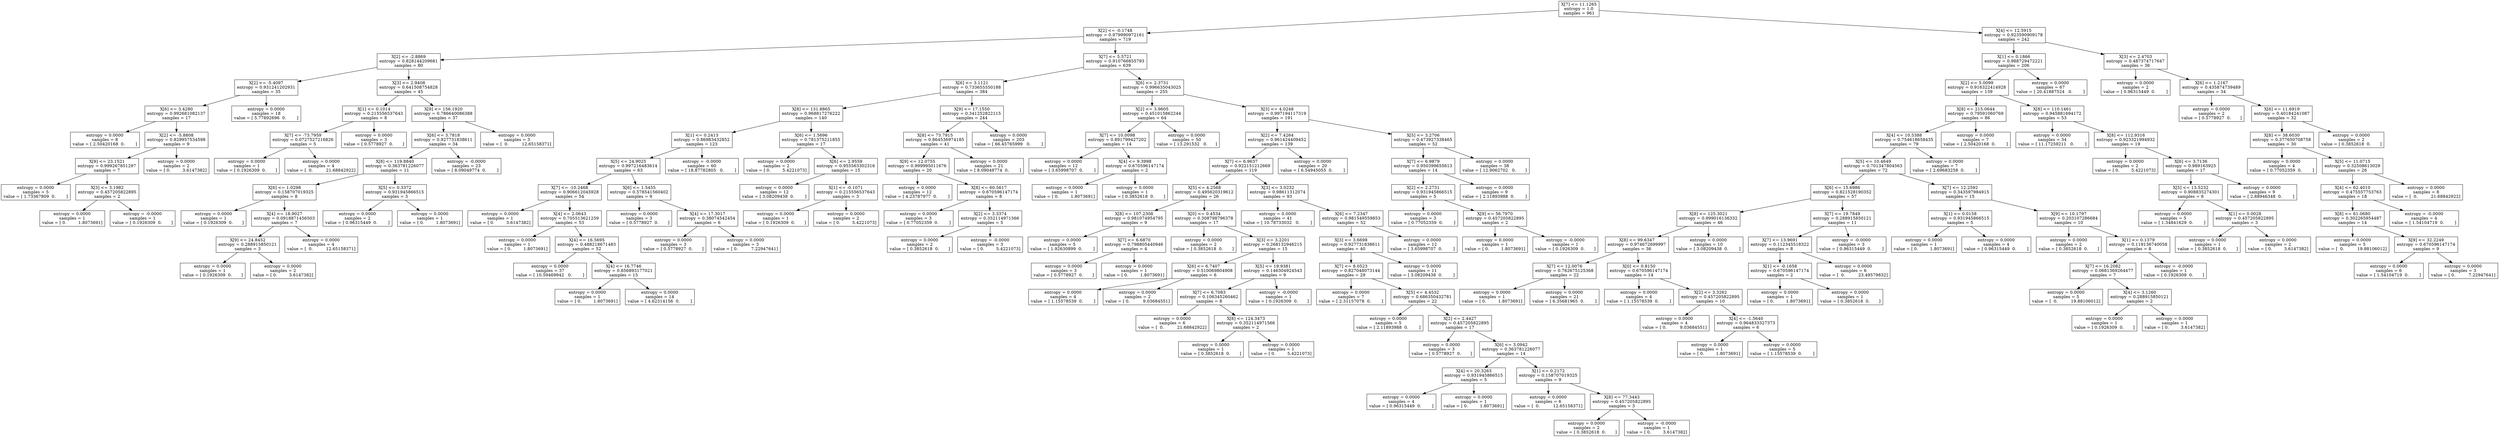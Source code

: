 digraph Tree {
0 [label="X[7] <= 11.1265\nentropy = 1.0\nsamples = 961", shape="box"] ;
1 [label="X[2] <= -0.1748\nentropy = 0.979990972161\nsamples = 719", shape="box"] ;
0 -> 1 ;
2 [label="X[2] <= -2.8869\nentropy = 0.828144209681\nsamples = 80", shape="box"] ;
1 -> 2 ;
3 [label="X[2] <= -5.4097\nentropy = 0.931241202931\nsamples = 35", shape="box"] ;
2 -> 3 ;
4 [label="X[6] <= 3.4280\nentropy = 0.992681082137\nsamples = 17", shape="box"] ;
3 -> 4 ;
5 [label="entropy = 0.0000\nsamples = 8\nvalue = [ 2.50420168  0.        ]", shape="box"] ;
4 -> 5 ;
6 [label="X[2] <= -5.8808\nentropy = 0.829957534598\nsamples = 9", shape="box"] ;
4 -> 6 ;
7 [label="X[9] <= 23.1521\nentropy = 0.999267851297\nsamples = 7", shape="box"] ;
6 -> 7 ;
8 [label="entropy = 0.0000\nsamples = 5\nvalue = [ 1.73367809  0.        ]", shape="box"] ;
7 -> 8 ;
9 [label="X[3] <= 3.1982\nentropy = 0.457205822895\nsamples = 2", shape="box"] ;
7 -> 9 ;
10 [label="entropy = 0.0000\nsamples = 1\nvalue = [ 0.         1.8073691]", shape="box"] ;
9 -> 10 ;
11 [label="entropy = -0.0000\nsamples = 1\nvalue = [ 0.1926309  0.       ]", shape="box"] ;
9 -> 11 ;
12 [label="entropy = 0.0000\nsamples = 2\nvalue = [ 0.         3.6147382]", shape="box"] ;
6 -> 12 ;
13 [label="entropy = 0.0000\nsamples = 18\nvalue = [ 5.77892696  0.        ]", shape="box"] ;
3 -> 13 ;
14 [label="X[3] <= 2.9408\nentropy = 0.641508754828\nsamples = 45", shape="box"] ;
2 -> 14 ;
15 [label="X[1] <= 0.1014\nentropy = 0.215556537643\nsamples = 8", shape="box"] ;
14 -> 15 ;
16 [label="X[7] <= -73.7959\nentropy = 0.0727527216826\nsamples = 5", shape="box"] ;
15 -> 16 ;
17 [label="entropy = 0.0000\nsamples = 1\nvalue = [ 0.1926309  0.       ]", shape="box"] ;
16 -> 17 ;
18 [label="entropy = 0.0000\nsamples = 4\nvalue = [  0.          21.68842922]", shape="box"] ;
16 -> 18 ;
19 [label="entropy = 0.0000\nsamples = 3\nvalue = [ 0.5778927  0.       ]", shape="box"] ;
15 -> 19 ;
20 [label="X[9] <= 156.1920\nentropy = 0.786640086388\nsamples = 37", shape="box"] ;
14 -> 20 ;
21 [label="X[6] <= 3.7818\nentropy = 0.927731838611\nsamples = 34", shape="box"] ;
20 -> 21 ;
22 [label="X[8] <= 119.8840\nentropy = 0.363781226077\nsamples = 11", shape="box"] ;
21 -> 22 ;
23 [label="X[6] <= 1.0298\nentropy = 0.158707019325\nsamples = 8", shape="box"] ;
22 -> 23 ;
24 [label="entropy = 0.0000\nsamples = 1\nvalue = [ 0.1926309  0.       ]", shape="box"] ;
23 -> 24 ;
25 [label="X[4] <= 18.9027\nentropy = 0.0918871456503\nsamples = 7", shape="box"] ;
23 -> 25 ;
26 [label="X[9] <= 24.8452\nentropy = 0.288915850121\nsamples = 3", shape="box"] ;
25 -> 26 ;
27 [label="entropy = 0.0000\nsamples = 1\nvalue = [ 0.1926309  0.       ]", shape="box"] ;
26 -> 27 ;
28 [label="entropy = 0.0000\nsamples = 2\nvalue = [ 0.         3.6147382]", shape="box"] ;
26 -> 28 ;
29 [label="entropy = 0.0000\nsamples = 4\nvalue = [  0.          12.65158371]", shape="box"] ;
25 -> 29 ;
30 [label="X[5] <= 0.3372\nentropy = 0.931945866515\nsamples = 3", shape="box"] ;
22 -> 30 ;
31 [label="entropy = 0.0000\nsamples = 2\nvalue = [ 0.96315449  0.        ]", shape="box"] ;
30 -> 31 ;
32 [label="entropy = 0.0000\nsamples = 1\nvalue = [ 0.         1.8073691]", shape="box"] ;
30 -> 32 ;
33 [label="entropy = -0.0000\nsamples = 23\nvalue = [ 8.09049774  0.        ]", shape="box"] ;
21 -> 33 ;
34 [label="entropy = 0.0000\nsamples = 3\nvalue = [  0.          12.65158371]", shape="box"] ;
20 -> 34 ;
35 [label="X[7] <= 5.5721\nentropy = 0.910766855793\nsamples = 639", shape="box"] ;
1 -> 35 ;
36 [label="X[6] <= 3.1121\nentropy = 0.733655550188\nsamples = 384", shape="box"] ;
35 -> 36 ;
37 [label="X[8] <= 131.8865\nentropy = 0.968817276222\nsamples = 140", shape="box"] ;
36 -> 37 ;
38 [label="X[1] <= 0.2413\nentropy = 0.86983432852\nsamples = 123", shape="box"] ;
37 -> 38 ;
39 [label="X[5] <= 24.9025\nentropy = 0.997216483614\nsamples = 63", shape="box"] ;
38 -> 39 ;
40 [label="X[7] <= -10.2468\nentropy = 0.906612045928\nsamples = 54", shape="box"] ;
39 -> 40 ;
41 [label="entropy = 0.0000\nsamples = 1\nvalue = [ 0.         3.6147382]", shape="box"] ;
40 -> 41 ;
42 [label="X[4] <= 2.0643\nentropy = 0.705513621259\nsamples = 53", shape="box"] ;
40 -> 42 ;
43 [label="entropy = 0.0000\nsamples = 1\nvalue = [ 0.         1.8073691]", shape="box"] ;
42 -> 43 ;
44 [label="X[4] <= 16.5695\nentropy = 0.488218671483\nsamples = 52", shape="box"] ;
42 -> 44 ;
45 [label="entropy = 0.0000\nsamples = 37\nvalue = [ 10.59469942   0.        ]", shape="box"] ;
44 -> 45 ;
46 [label="X[4] <= 16.7746\nentropy = 0.856893177021\nsamples = 15", shape="box"] ;
44 -> 46 ;
47 [label="entropy = 0.0000\nsamples = 1\nvalue = [ 0.         1.8073691]", shape="box"] ;
46 -> 47 ;
48 [label="entropy = 0.0000\nsamples = 14\nvalue = [ 4.62314156  0.        ]", shape="box"] ;
46 -> 48 ;
49 [label="X[6] <= 1.5455\nentropy = 0.578541560402\nsamples = 9", shape="box"] ;
39 -> 49 ;
50 [label="entropy = 0.0000\nsamples = 3\nvalue = [ 0.5778927  0.       ]", shape="box"] ;
49 -> 50 ;
51 [label="X[4] <= 17.3017\nentropy = 0.38074542454\nsamples = 6", shape="box"] ;
49 -> 51 ;
52 [label="entropy = 0.0000\nsamples = 3\nvalue = [ 0.5778927  0.       ]", shape="box"] ;
51 -> 52 ;
53 [label="entropy = 0.0000\nsamples = 3\nvalue = [ 0.          7.22947641]", shape="box"] ;
51 -> 53 ;
54 [label="entropy = -0.0000\nsamples = 60\nvalue = [ 18.87782805   0.        ]", shape="box"] ;
38 -> 54 ;
55 [label="X[6] <= 1.5696\nentropy = 0.781375211855\nsamples = 17", shape="box"] ;
37 -> 55 ;
56 [label="entropy = 0.0000\nsamples = 2\nvalue = [ 0.         5.4221073]", shape="box"] ;
55 -> 56 ;
57 [label="X[6] <= 2.9559\nentropy = 0.955563302316\nsamples = 15", shape="box"] ;
55 -> 57 ;
58 [label="entropy = 0.0000\nsamples = 12\nvalue = [ 3.08209438  0.        ]", shape="box"] ;
57 -> 58 ;
59 [label="X[1] <= -0.1071\nentropy = 0.215556537643\nsamples = 3", shape="box"] ;
57 -> 59 ;
60 [label="entropy = 0.0000\nsamples = 1\nvalue = [ 0.1926309  0.       ]", shape="box"] ;
59 -> 60 ;
61 [label="entropy = 0.0000\nsamples = 2\nvalue = [ 0.         5.4221073]", shape="box"] ;
59 -> 61 ;
62 [label="X[9] <= 17.1550\nentropy = 0.341252822115\nsamples = 244", shape="box"] ;
36 -> 62 ;
63 [label="X[8] <= 73.7915\nentropy = 0.864536974185\nsamples = 41", shape="box"] ;
62 -> 63 ;
64 [label="X[9] <= 12.0755\nentropy = 0.999995011676\nsamples = 20", shape="box"] ;
63 -> 64 ;
65 [label="entropy = 0.0000\nsamples = 12\nvalue = [ 4.23787977  0.        ]", shape="box"] ;
64 -> 65 ;
66 [label="X[8] <= 60.5617\nentropy = 0.670596147174\nsamples = 8", shape="box"] ;
64 -> 66 ;
67 [label="entropy = 0.0000\nsamples = 3\nvalue = [ 0.77052359  0.        ]", shape="box"] ;
66 -> 67 ;
68 [label="X[2] <= 3.3374\nentropy = 0.352114971566\nsamples = 5", shape="box"] ;
66 -> 68 ;
69 [label="entropy = 0.0000\nsamples = 2\nvalue = [ 0.3852618  0.       ]", shape="box"] ;
68 -> 69 ;
70 [label="entropy = -0.0000\nsamples = 3\nvalue = [ 0.         5.4221073]", shape="box"] ;
68 -> 70 ;
71 [label="entropy = 0.0000\nsamples = 21\nvalue = [ 8.09049774  0.        ]", shape="box"] ;
63 -> 71 ;
72 [label="entropy = 0.0000\nsamples = 203\nvalue = [ 66.45765999   0.        ]", shape="box"] ;
62 -> 72 ;
73 [label="X[6] <= 2.3731\nentropy = 0.996635043025\nsamples = 255", shape="box"] ;
35 -> 73 ;
74 [label="X[2] <= 3.9605\nentropy = 0.451015862244\nsamples = 64", shape="box"] ;
73 -> 74 ;
75 [label="X[7] <= 10.0098\nentropy = 0.891799427202\nsamples = 14", shape="box"] ;
74 -> 75 ;
76 [label="entropy = 0.0000\nsamples = 12\nvalue = [ 3.65998707  0.        ]", shape="box"] ;
75 -> 76 ;
77 [label="X[4] <= 9.3998\nentropy = 0.670596147174\nsamples = 2", shape="box"] ;
75 -> 77 ;
78 [label="entropy = 0.0000\nsamples = 1\nvalue = [ 0.         1.8073691]", shape="box"] ;
77 -> 78 ;
79 [label="entropy = 0.0000\nsamples = 1\nvalue = [ 0.3852618  0.       ]", shape="box"] ;
77 -> 79 ;
80 [label="entropy = 0.0000\nsamples = 50\nvalue = [ 13.291532   0.      ]", shape="box"] ;
74 -> 80 ;
81 [label="X[3] <= 4.0248\nentropy = 0.997194117319\nsamples = 191", shape="box"] ;
73 -> 81 ;
82 [label="X[2] <= 7.4264\nentropy = 0.961424409452\nsamples = 139", shape="box"] ;
81 -> 82 ;
83 [label="X[7] <= 6.9637\nentropy = 0.922151212669\nsamples = 119", shape="box"] ;
82 -> 83 ;
84 [label="X[5] <= 4.2568\nentropy = 0.495620319612\nsamples = 26", shape="box"] ;
83 -> 84 ;
85 [label="X[8] <= 107.2308\nentropy = 0.981074954795\nsamples = 9", shape="box"] ;
84 -> 85 ;
86 [label="entropy = 0.0000\nsamples = 5\nvalue = [ 1.92630899  0.        ]", shape="box"] ;
85 -> 86 ;
87 [label="X[7] <= 6.6870\nentropy = 0.798805440946\nsamples = 4", shape="box"] ;
85 -> 87 ;
88 [label="entropy = 0.0000\nsamples = 3\nvalue = [ 0.5778927  0.       ]", shape="box"] ;
87 -> 88 ;
89 [label="entropy = 0.0000\nsamples = 1\nvalue = [ 0.         1.8073691]", shape="box"] ;
87 -> 89 ;
90 [label="X[0] <= 0.4534\nentropy = 0.308798796378\nsamples = 17", shape="box"] ;
84 -> 90 ;
91 [label="entropy = 0.0000\nsamples = 2\nvalue = [ 0.3852618  0.       ]", shape="box"] ;
90 -> 91 ;
92 [label="X[3] <= 3.2201\nentropy = 0.268132946215\nsamples = 15", shape="box"] ;
90 -> 92 ;
93 [label="X[6] <= 6.7407\nentropy = 0.510069804908\nsamples = 6", shape="box"] ;
92 -> 93 ;
94 [label="entropy = 0.0000\nsamples = 4\nvalue = [ 1.15578539  0.        ]", shape="box"] ;
93 -> 94 ;
95 [label="entropy = 0.0000\nsamples = 2\nvalue = [ 0.          9.03684551]", shape="box"] ;
93 -> 95 ;
96 [label="X[5] <= 19.9381\nentropy = 0.146304924543\nsamples = 9", shape="box"] ;
92 -> 96 ;
97 [label="X[7] <= 6.7083\nentropy = 0.106345260462\nsamples = 8", shape="box"] ;
96 -> 97 ;
98 [label="entropy = 0.0000\nsamples = 6\nvalue = [  0.          21.68842922]", shape="box"] ;
97 -> 98 ;
99 [label="X[8] <= 124.3473\nentropy = 0.352114971566\nsamples = 2", shape="box"] ;
97 -> 99 ;
100 [label="entropy = 0.0000\nsamples = 1\nvalue = [ 0.3852618  0.       ]", shape="box"] ;
99 -> 100 ;
101 [label="entropy = 0.0000\nsamples = 1\nvalue = [ 0.         5.4221073]", shape="box"] ;
99 -> 101 ;
102 [label="entropy = -0.0000\nsamples = 1\nvalue = [ 0.1926309  0.       ]", shape="box"] ;
96 -> 102 ;
103 [label="X[3] <= 3.0232\nentropy = 0.98611312074\nsamples = 93", shape="box"] ;
83 -> 103 ;
104 [label="entropy = 0.0000\nsamples = 41\nvalue = [ 10.78733032   0.        ]", shape="box"] ;
103 -> 104 ;
105 [label="X[6] <= 7.2347\nentropy = 0.981549559853\nsamples = 52", shape="box"] ;
103 -> 105 ;
106 [label="X[3] <= 3.6698\nentropy = 0.927731838611\nsamples = 40", shape="box"] ;
105 -> 106 ;
107 [label="X[7] <= 8.0523\nentropy = 0.827048073144\nsamples = 29", shape="box"] ;
106 -> 107 ;
108 [label="entropy = 0.0000\nsamples = 7\nvalue = [ 2.31157078  0.        ]", shape="box"] ;
107 -> 108 ;
109 [label="X[5] <= 4.4532\nentropy = 0.686350432781\nsamples = 22", shape="box"] ;
107 -> 109 ;
110 [label="entropy = 0.0000\nsamples = 5\nvalue = [ 2.11893988  0.        ]", shape="box"] ;
109 -> 110 ;
111 [label="X[2] <= 2.4427\nentropy = 0.457205822895\nsamples = 17", shape="box"] ;
109 -> 111 ;
112 [label="entropy = 0.0000\nsamples = 3\nvalue = [ 0.5778927  0.       ]", shape="box"] ;
111 -> 112 ;
113 [label="X[6] <= 3.0942\nentropy = 0.363781226077\nsamples = 14", shape="box"] ;
111 -> 113 ;
114 [label="X[4] <= 20.3263\nentropy = 0.931945866515\nsamples = 5", shape="box"] ;
113 -> 114 ;
115 [label="entropy = 0.0000\nsamples = 4\nvalue = [ 0.96315449  0.        ]", shape="box"] ;
114 -> 115 ;
116 [label="entropy = 0.0000\nsamples = 1\nvalue = [ 0.         1.8073691]", shape="box"] ;
114 -> 116 ;
117 [label="X[1] <= 0.2172\nentropy = 0.158707019325\nsamples = 9", shape="box"] ;
113 -> 117 ;
118 [label="entropy = 0.0000\nsamples = 6\nvalue = [  0.          12.65158371]", shape="box"] ;
117 -> 118 ;
119 [label="X[8] <= 77.3443\nentropy = 0.457205822895\nsamples = 3", shape="box"] ;
117 -> 119 ;
120 [label="entropy = 0.0000\nsamples = 2\nvalue = [ 0.3852618  0.       ]", shape="box"] ;
119 -> 120 ;
121 [label="entropy = -0.0000\nsamples = 1\nvalue = [ 0.         3.6147382]", shape="box"] ;
119 -> 121 ;
122 [label="entropy = 0.0000\nsamples = 11\nvalue = [ 3.08209438  0.        ]", shape="box"] ;
106 -> 122 ;
123 [label="entropy = 0.0000\nsamples = 12\nvalue = [ 3.65998707  0.        ]", shape="box"] ;
105 -> 123 ;
124 [label="entropy = 0.0000\nsamples = 20\nvalue = [ 6.54945055  0.        ]", shape="box"] ;
82 -> 124 ;
125 [label="X[5] <= 3.2706\nentropy = 0.473927338465\nsamples = 52", shape="box"] ;
81 -> 125 ;
126 [label="X[7] <= 6.9879\nentropy = 0.950399655613\nsamples = 14", shape="box"] ;
125 -> 126 ;
127 [label="X[2] <= 2.2731\nentropy = 0.931945866515\nsamples = 5", shape="box"] ;
126 -> 127 ;
128 [label="entropy = 0.0000\nsamples = 3\nvalue = [ 0.77052359  0.        ]", shape="box"] ;
127 -> 128 ;
129 [label="X[9] <= 56.7970\nentropy = 0.457205822895\nsamples = 2", shape="box"] ;
127 -> 129 ;
130 [label="entropy = 0.0000\nsamples = 1\nvalue = [ 0.         1.8073691]", shape="box"] ;
129 -> 130 ;
131 [label="entropy = -0.0000\nsamples = 1\nvalue = [ 0.1926309  0.       ]", shape="box"] ;
129 -> 131 ;
132 [label="entropy = 0.0000\nsamples = 9\nvalue = [ 2.11893988  0.        ]", shape="box"] ;
126 -> 132 ;
133 [label="entropy = 0.0000\nsamples = 38\nvalue = [ 12.9062702   0.       ]", shape="box"] ;
125 -> 133 ;
134 [label="X[4] <= 12.5915\nentropy = 0.923590909178\nsamples = 242", shape="box"] ;
0 -> 134 ;
135 [label="X[1] <= 0.1866\nentropy = 0.988729472221\nsamples = 206", shape="box"] ;
134 -> 135 ;
136 [label="X[2] <= 5.0099\nentropy = 0.916322414928\nsamples = 139", shape="box"] ;
135 -> 136 ;
137 [label="X[8] <= 215.0644\nentropy = 0.79591060769\nsamples = 86", shape="box"] ;
136 -> 137 ;
138 [label="X[4] <= 10.5388\nentropy = 0.754618658435\nsamples = 79", shape="box"] ;
137 -> 138 ;
139 [label="X[5] <= 10.4649\nentropy = 0.701347804563\nsamples = 72", shape="box"] ;
138 -> 139 ;
140 [label="X[6] <= 15.6986\nentropy = 0.821528190352\nsamples = 57", shape="box"] ;
139 -> 140 ;
141 [label="X[8] <= 125.3021\nentropy = 0.999016136332\nsamples = 46", shape="box"] ;
140 -> 141 ;
142 [label="X[8] <= 99.6347\nentropy = 0.974672699997\nsamples = 36", shape="box"] ;
141 -> 142 ;
143 [label="X[7] <= 12.0076\nentropy = 0.762675125368\nsamples = 22", shape="box"] ;
142 -> 143 ;
144 [label="entropy = 0.0000\nsamples = 1\nvalue = [ 0.         1.8073691]", shape="box"] ;
143 -> 144 ;
145 [label="entropy = 0.0000\nsamples = 21\nvalue = [ 6.35681965  0.        ]", shape="box"] ;
143 -> 145 ;
146 [label="X[0] <= 0.8150\nentropy = 0.670596147174\nsamples = 14", shape="box"] ;
142 -> 146 ;
147 [label="entropy = 0.0000\nsamples = 4\nvalue = [ 1.15578539  0.        ]", shape="box"] ;
146 -> 147 ;
148 [label="X[2] <= 3.3262\nentropy = 0.457205822895\nsamples = 10", shape="box"] ;
146 -> 148 ;
149 [label="entropy = 0.0000\nsamples = 4\nvalue = [ 0.          9.03684551]", shape="box"] ;
148 -> 149 ;
150 [label="X[4] <= -1.5640\nentropy = 0.964833327373\nsamples = 6", shape="box"] ;
148 -> 150 ;
151 [label="entropy = 0.0000\nsamples = 1\nvalue = [ 0.         1.8073691]", shape="box"] ;
150 -> 151 ;
152 [label="entropy = 0.0000\nsamples = 5\nvalue = [ 1.15578539  0.        ]", shape="box"] ;
150 -> 152 ;
153 [label="entropy = 0.0000\nsamples = 10\nvalue = [ 3.08209438  0.        ]", shape="box"] ;
141 -> 153 ;
154 [label="X[7] <= 19.7849\nentropy = 0.288915850121\nsamples = 11", shape="box"] ;
140 -> 154 ;
155 [label="X[7] <= 13.9691\nentropy = 0.112345518322\nsamples = 8", shape="box"] ;
154 -> 155 ;
156 [label="X[1] <= -0.1658\nentropy = 0.670596147174\nsamples = 2", shape="box"] ;
155 -> 156 ;
157 [label="entropy = 0.0000\nsamples = 1\nvalue = [ 0.         1.8073691]", shape="box"] ;
156 -> 157 ;
158 [label="entropy = 0.0000\nsamples = 1\nvalue = [ 0.3852618  0.       ]", shape="box"] ;
156 -> 158 ;
159 [label="entropy = 0.0000\nsamples = 6\nvalue = [  0.          23.49579832]", shape="box"] ;
155 -> 159 ;
160 [label="entropy = -0.0000\nsamples = 3\nvalue = [ 0.96315449  0.        ]", shape="box"] ;
154 -> 160 ;
161 [label="X[7] <= 12.2592\nentropy = 0.343597984915\nsamples = 15", shape="box"] ;
139 -> 161 ;
162 [label="X[1] <= 0.0158\nentropy = 0.931945866515\nsamples = 5", shape="box"] ;
161 -> 162 ;
163 [label="entropy = 0.0000\nsamples = 1\nvalue = [ 0.         1.8073691]", shape="box"] ;
162 -> 163 ;
164 [label="entropy = 0.0000\nsamples = 4\nvalue = [ 0.96315449  0.        ]", shape="box"] ;
162 -> 164 ;
165 [label="X[9] <= 10.1797\nentropy = 0.203107286684\nsamples = 10", shape="box"] ;
161 -> 165 ;
166 [label="entropy = 0.0000\nsamples = 2\nvalue = [ 0.3852618  0.       ]", shape="box"] ;
165 -> 166 ;
167 [label="X[1] <= 0.1379\nentropy = 0.119136740058\nsamples = 8", shape="box"] ;
165 -> 167 ;
168 [label="X[7] <= 16.2082\nentropy = 0.0681369264477\nsamples = 7", shape="box"] ;
167 -> 168 ;
169 [label="entropy = 0.0000\nsamples = 5\nvalue = [  0.          19.88106012]", shape="box"] ;
168 -> 169 ;
170 [label="X[4] <= 3.1260\nentropy = 0.288915850121\nsamples = 2", shape="box"] ;
168 -> 170 ;
171 [label="entropy = 0.0000\nsamples = 1\nvalue = [ 0.1926309  0.       ]", shape="box"] ;
170 -> 171 ;
172 [label="entropy = 0.0000\nsamples = 1\nvalue = [ 0.         3.6147382]", shape="box"] ;
170 -> 172 ;
173 [label="entropy = -0.0000\nsamples = 1\nvalue = [ 0.1926309  0.       ]", shape="box"] ;
167 -> 173 ;
174 [label="entropy = 0.0000\nsamples = 7\nvalue = [ 2.69683258  0.        ]", shape="box"] ;
138 -> 174 ;
175 [label="entropy = 0.0000\nsamples = 7\nvalue = [ 2.50420168  0.        ]", shape="box"] ;
137 -> 175 ;
176 [label="X[8] <= 110.1461\nentropy = 0.945881694172\nsamples = 53", shape="box"] ;
136 -> 176 ;
177 [label="entropy = 0.0000\nsamples = 34\nvalue = [ 11.17259211   0.        ]", shape="box"] ;
176 -> 177 ;
178 [label="X[8] <= 112.9316\nentropy = 0.923321994932\nsamples = 19", shape="box"] ;
176 -> 178 ;
179 [label="entropy = 0.0000\nsamples = 2\nvalue = [ 0.         5.4221073]", shape="box"] ;
178 -> 179 ;
180 [label="X[6] <= 3.7136\nentropy = 0.989163925\nsamples = 17", shape="box"] ;
178 -> 180 ;
181 [label="X[5] <= 13.5232\nentropy = 0.908835274301\nsamples = 8", shape="box"] ;
180 -> 181 ;
182 [label="entropy = 0.0000\nsamples = 5\nvalue = [ 1.34841629  0.        ]", shape="box"] ;
181 -> 182 ;
183 [label="X[1] <= 0.0028\nentropy = 0.457205822895\nsamples = 3", shape="box"] ;
181 -> 183 ;
184 [label="entropy = 0.0000\nsamples = 1\nvalue = [ 0.3852618  0.       ]", shape="box"] ;
183 -> 184 ;
185 [label="entropy = 0.0000\nsamples = 2\nvalue = [ 0.         3.6147382]", shape="box"] ;
183 -> 185 ;
186 [label="entropy = 0.0000\nsamples = 9\nvalue = [ 2.88946348  0.        ]", shape="box"] ;
180 -> 186 ;
187 [label="entropy = 0.0000\nsamples = 67\nvalue = [ 20.41887524   0.        ]", shape="box"] ;
135 -> 187 ;
188 [label="X[3] <= 2.4703\nentropy = 0.487374717647\nsamples = 36", shape="box"] ;
134 -> 188 ;
189 [label="entropy = 0.0000\nsamples = 2\nvalue = [ 0.96315449  0.        ]", shape="box"] ;
188 -> 189 ;
190 [label="X[6] <= 1.2167\nentropy = 0.435874739489\nsamples = 34", shape="box"] ;
188 -> 190 ;
191 [label="entropy = 0.0000\nsamples = 2\nvalue = [ 0.5778927  0.       ]", shape="box"] ;
190 -> 191 ;
192 [label="X[6] <= 11.6919\nentropy = 0.40184241087\nsamples = 32", shape="box"] ;
190 -> 192 ;
193 [label="X[8] <= 38.6030\nentropy = 0.377650708758\nsamples = 30", shape="box"] ;
192 -> 193 ;
194 [label="entropy = 0.0000\nsamples = 4\nvalue = [ 0.77052359  0.        ]", shape="box"] ;
193 -> 194 ;
195 [label="X[5] <= 11.0715\nentropy = 0.32508613029\nsamples = 26", shape="box"] ;
193 -> 195 ;
196 [label="X[4] <= 62.4010\nentropy = 0.475557753763\nsamples = 18", shape="box"] ;
195 -> 196 ;
197 [label="X[8] <= 61.0680\nentropy = 0.302265954487\nsamples = 14", shape="box"] ;
196 -> 197 ;
198 [label="entropy = 0.0000\nsamples = 5\nvalue = [  0.          19.88106012]", shape="box"] ;
197 -> 198 ;
199 [label="X[9] <= 32.2249\nentropy = 0.670596147174\nsamples = 9", shape="box"] ;
197 -> 199 ;
200 [label="entropy = 0.0000\nsamples = 6\nvalue = [ 1.54104719  0.        ]", shape="box"] ;
199 -> 200 ;
201 [label="entropy = 0.0000\nsamples = 3\nvalue = [ 0.          7.22947641]", shape="box"] ;
199 -> 201 ;
202 [label="entropy = -0.0000\nsamples = 4\nvalue = [ 1.54104719  0.        ]", shape="box"] ;
196 -> 202 ;
203 [label="entropy = 0.0000\nsamples = 8\nvalue = [  0.          21.68842922]", shape="box"] ;
195 -> 203 ;
204 [label="entropy = 0.0000\nsamples = 2\nvalue = [ 0.3852618  0.       ]", shape="box"] ;
192 -> 204 ;
}